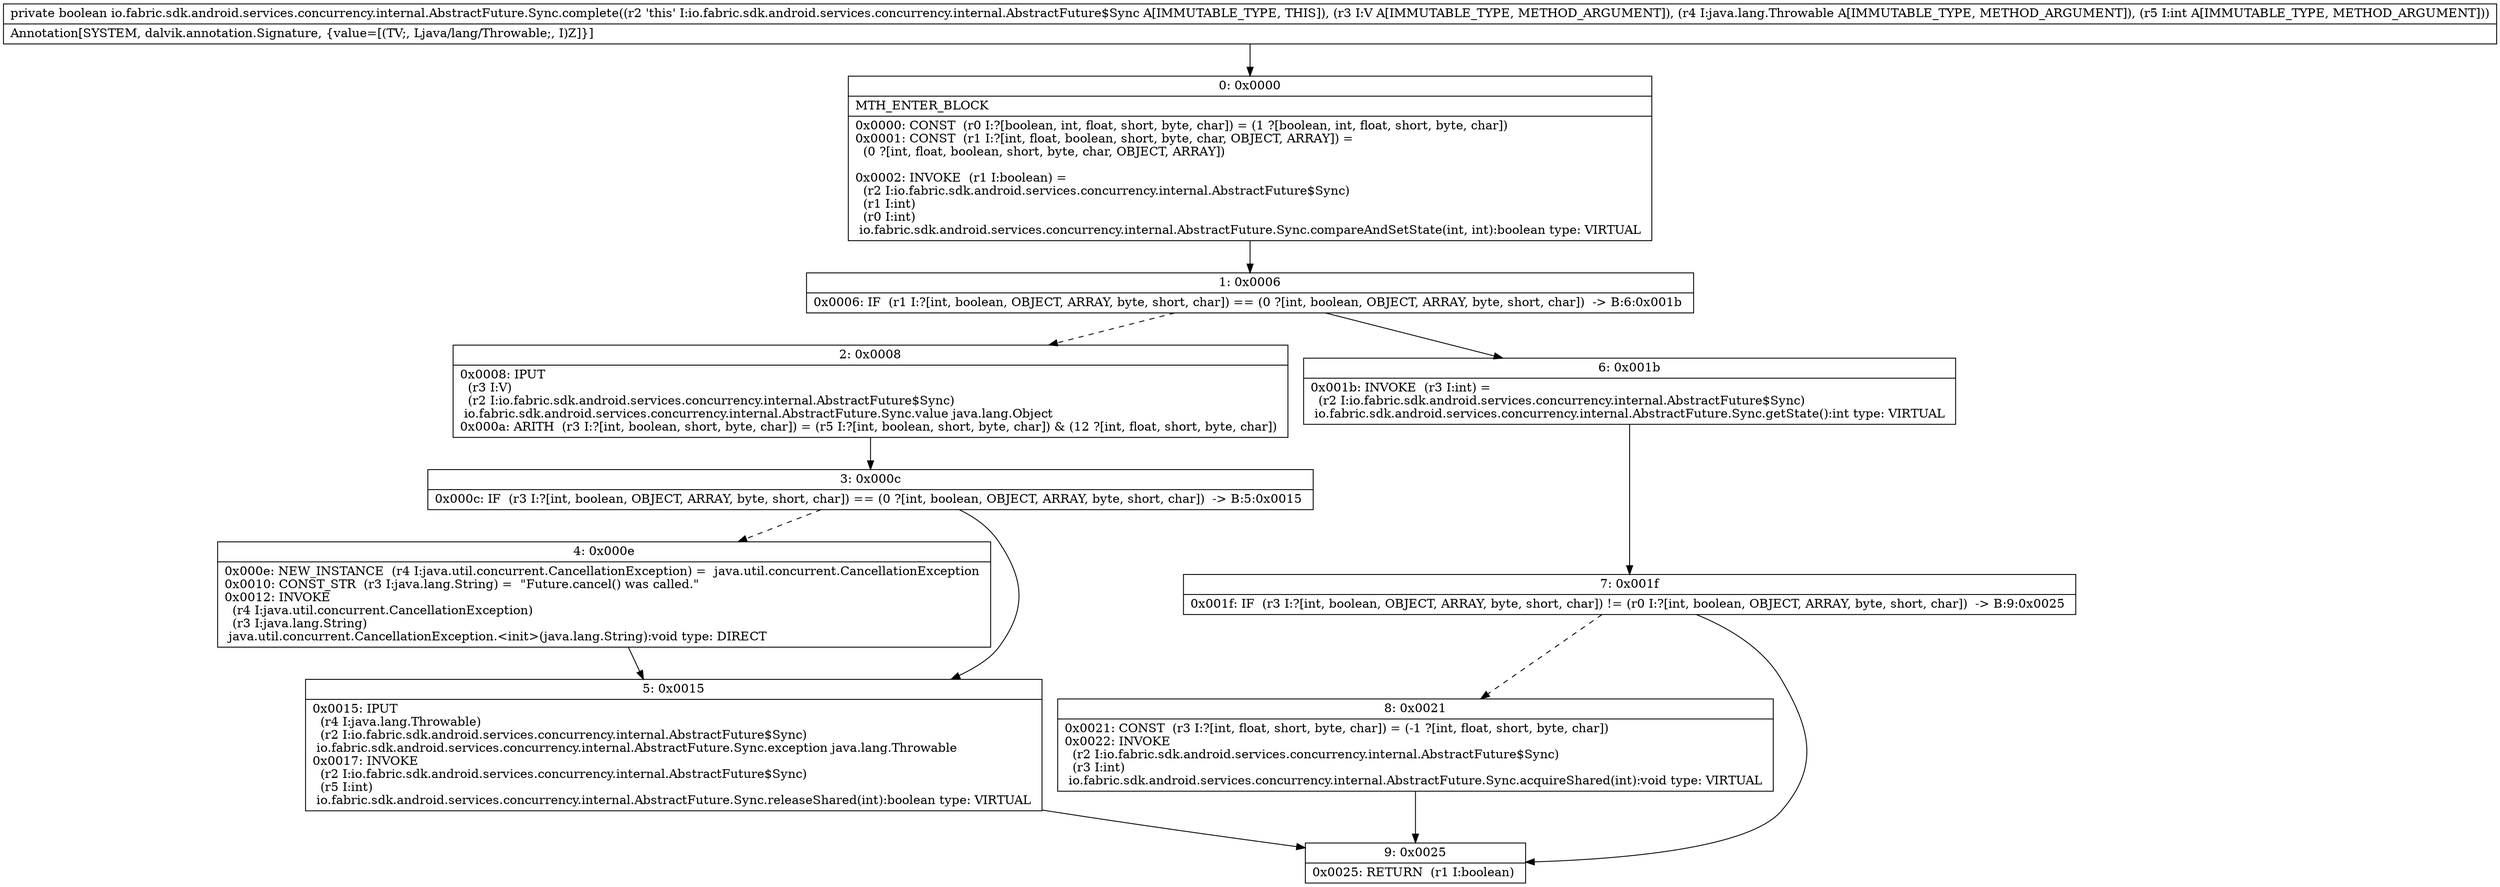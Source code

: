 digraph "CFG forio.fabric.sdk.android.services.concurrency.internal.AbstractFuture.Sync.complete(Ljava\/lang\/Object;Ljava\/lang\/Throwable;I)Z" {
Node_0 [shape=record,label="{0\:\ 0x0000|MTH_ENTER_BLOCK\l|0x0000: CONST  (r0 I:?[boolean, int, float, short, byte, char]) = (1 ?[boolean, int, float, short, byte, char]) \l0x0001: CONST  (r1 I:?[int, float, boolean, short, byte, char, OBJECT, ARRAY]) = \l  (0 ?[int, float, boolean, short, byte, char, OBJECT, ARRAY])\l \l0x0002: INVOKE  (r1 I:boolean) = \l  (r2 I:io.fabric.sdk.android.services.concurrency.internal.AbstractFuture$Sync)\l  (r1 I:int)\l  (r0 I:int)\l io.fabric.sdk.android.services.concurrency.internal.AbstractFuture.Sync.compareAndSetState(int, int):boolean type: VIRTUAL \l}"];
Node_1 [shape=record,label="{1\:\ 0x0006|0x0006: IF  (r1 I:?[int, boolean, OBJECT, ARRAY, byte, short, char]) == (0 ?[int, boolean, OBJECT, ARRAY, byte, short, char])  \-\> B:6:0x001b \l}"];
Node_2 [shape=record,label="{2\:\ 0x0008|0x0008: IPUT  \l  (r3 I:V)\l  (r2 I:io.fabric.sdk.android.services.concurrency.internal.AbstractFuture$Sync)\l io.fabric.sdk.android.services.concurrency.internal.AbstractFuture.Sync.value java.lang.Object \l0x000a: ARITH  (r3 I:?[int, boolean, short, byte, char]) = (r5 I:?[int, boolean, short, byte, char]) & (12 ?[int, float, short, byte, char]) \l}"];
Node_3 [shape=record,label="{3\:\ 0x000c|0x000c: IF  (r3 I:?[int, boolean, OBJECT, ARRAY, byte, short, char]) == (0 ?[int, boolean, OBJECT, ARRAY, byte, short, char])  \-\> B:5:0x0015 \l}"];
Node_4 [shape=record,label="{4\:\ 0x000e|0x000e: NEW_INSTANCE  (r4 I:java.util.concurrent.CancellationException) =  java.util.concurrent.CancellationException \l0x0010: CONST_STR  (r3 I:java.lang.String) =  \"Future.cancel() was called.\" \l0x0012: INVOKE  \l  (r4 I:java.util.concurrent.CancellationException)\l  (r3 I:java.lang.String)\l java.util.concurrent.CancellationException.\<init\>(java.lang.String):void type: DIRECT \l}"];
Node_5 [shape=record,label="{5\:\ 0x0015|0x0015: IPUT  \l  (r4 I:java.lang.Throwable)\l  (r2 I:io.fabric.sdk.android.services.concurrency.internal.AbstractFuture$Sync)\l io.fabric.sdk.android.services.concurrency.internal.AbstractFuture.Sync.exception java.lang.Throwable \l0x0017: INVOKE  \l  (r2 I:io.fabric.sdk.android.services.concurrency.internal.AbstractFuture$Sync)\l  (r5 I:int)\l io.fabric.sdk.android.services.concurrency.internal.AbstractFuture.Sync.releaseShared(int):boolean type: VIRTUAL \l}"];
Node_6 [shape=record,label="{6\:\ 0x001b|0x001b: INVOKE  (r3 I:int) = \l  (r2 I:io.fabric.sdk.android.services.concurrency.internal.AbstractFuture$Sync)\l io.fabric.sdk.android.services.concurrency.internal.AbstractFuture.Sync.getState():int type: VIRTUAL \l}"];
Node_7 [shape=record,label="{7\:\ 0x001f|0x001f: IF  (r3 I:?[int, boolean, OBJECT, ARRAY, byte, short, char]) != (r0 I:?[int, boolean, OBJECT, ARRAY, byte, short, char])  \-\> B:9:0x0025 \l}"];
Node_8 [shape=record,label="{8\:\ 0x0021|0x0021: CONST  (r3 I:?[int, float, short, byte, char]) = (\-1 ?[int, float, short, byte, char]) \l0x0022: INVOKE  \l  (r2 I:io.fabric.sdk.android.services.concurrency.internal.AbstractFuture$Sync)\l  (r3 I:int)\l io.fabric.sdk.android.services.concurrency.internal.AbstractFuture.Sync.acquireShared(int):void type: VIRTUAL \l}"];
Node_9 [shape=record,label="{9\:\ 0x0025|0x0025: RETURN  (r1 I:boolean) \l}"];
MethodNode[shape=record,label="{private boolean io.fabric.sdk.android.services.concurrency.internal.AbstractFuture.Sync.complete((r2 'this' I:io.fabric.sdk.android.services.concurrency.internal.AbstractFuture$Sync A[IMMUTABLE_TYPE, THIS]), (r3 I:V A[IMMUTABLE_TYPE, METHOD_ARGUMENT]), (r4 I:java.lang.Throwable A[IMMUTABLE_TYPE, METHOD_ARGUMENT]), (r5 I:int A[IMMUTABLE_TYPE, METHOD_ARGUMENT]))  | Annotation[SYSTEM, dalvik.annotation.Signature, \{value=[(TV;, Ljava\/lang\/Throwable;, I)Z]\}]\l}"];
MethodNode -> Node_0;
Node_0 -> Node_1;
Node_1 -> Node_2[style=dashed];
Node_1 -> Node_6;
Node_2 -> Node_3;
Node_3 -> Node_4[style=dashed];
Node_3 -> Node_5;
Node_4 -> Node_5;
Node_5 -> Node_9;
Node_6 -> Node_7;
Node_7 -> Node_8[style=dashed];
Node_7 -> Node_9;
Node_8 -> Node_9;
}


